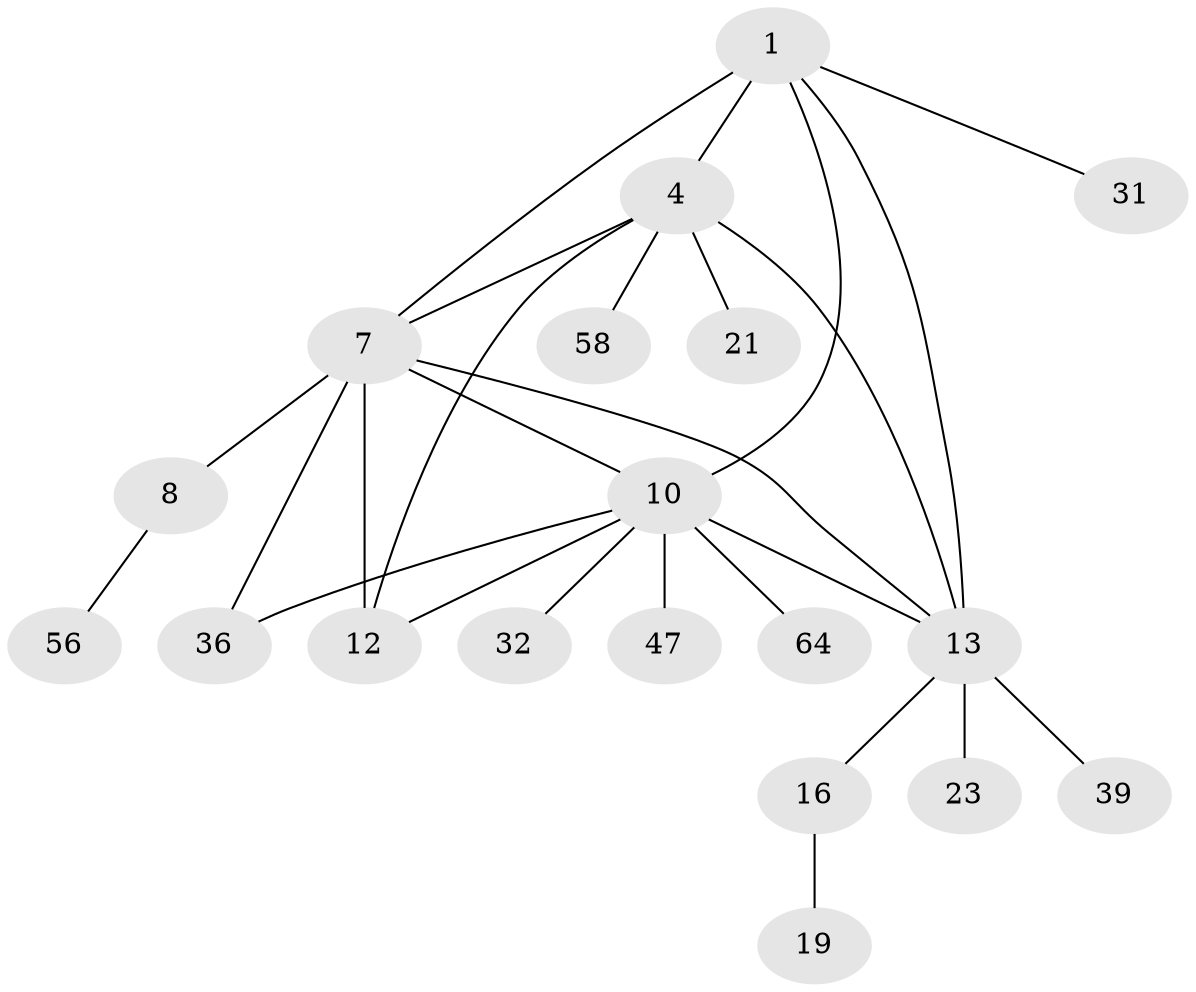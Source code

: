 // original degree distribution, {6: 0.03076923076923077, 8: 0.046153846153846156, 5: 0.046153846153846156, 9: 0.03076923076923077, 4: 0.03076923076923077, 12: 0.015384615384615385, 3: 0.06153846153846154, 2: 0.16923076923076924, 1: 0.5692307692307692}
// Generated by graph-tools (version 1.1) at 2025/19/03/04/25 18:19:37]
// undirected, 19 vertices, 26 edges
graph export_dot {
graph [start="1"]
  node [color=gray90,style=filled];
  1 [super="+37+3+30+49+2"];
  4 [super="+6+65+52+33+5+22+27"];
  7 [super="+34+25+11+51+59+50+9+26"];
  8;
  10;
  12 [super="+55+29+28"];
  13 [super="+14+53+24+20"];
  16;
  19;
  21;
  23;
  31 [super="+48"];
  32 [super="+57"];
  36;
  39;
  47;
  56;
  58;
  64;
  1 -- 13;
  1 -- 4;
  1 -- 31;
  1 -- 10;
  1 -- 7 [weight=2];
  4 -- 12;
  4 -- 13;
  4 -- 7;
  4 -- 58;
  4 -- 21;
  7 -- 8 [weight=2];
  7 -- 13 [weight=3];
  7 -- 10;
  7 -- 12;
  7 -- 36;
  8 -- 56;
  10 -- 12;
  10 -- 32;
  10 -- 36;
  10 -- 47;
  10 -- 64;
  10 -- 13 [weight=2];
  13 -- 16;
  13 -- 23;
  13 -- 39;
  16 -- 19;
}
